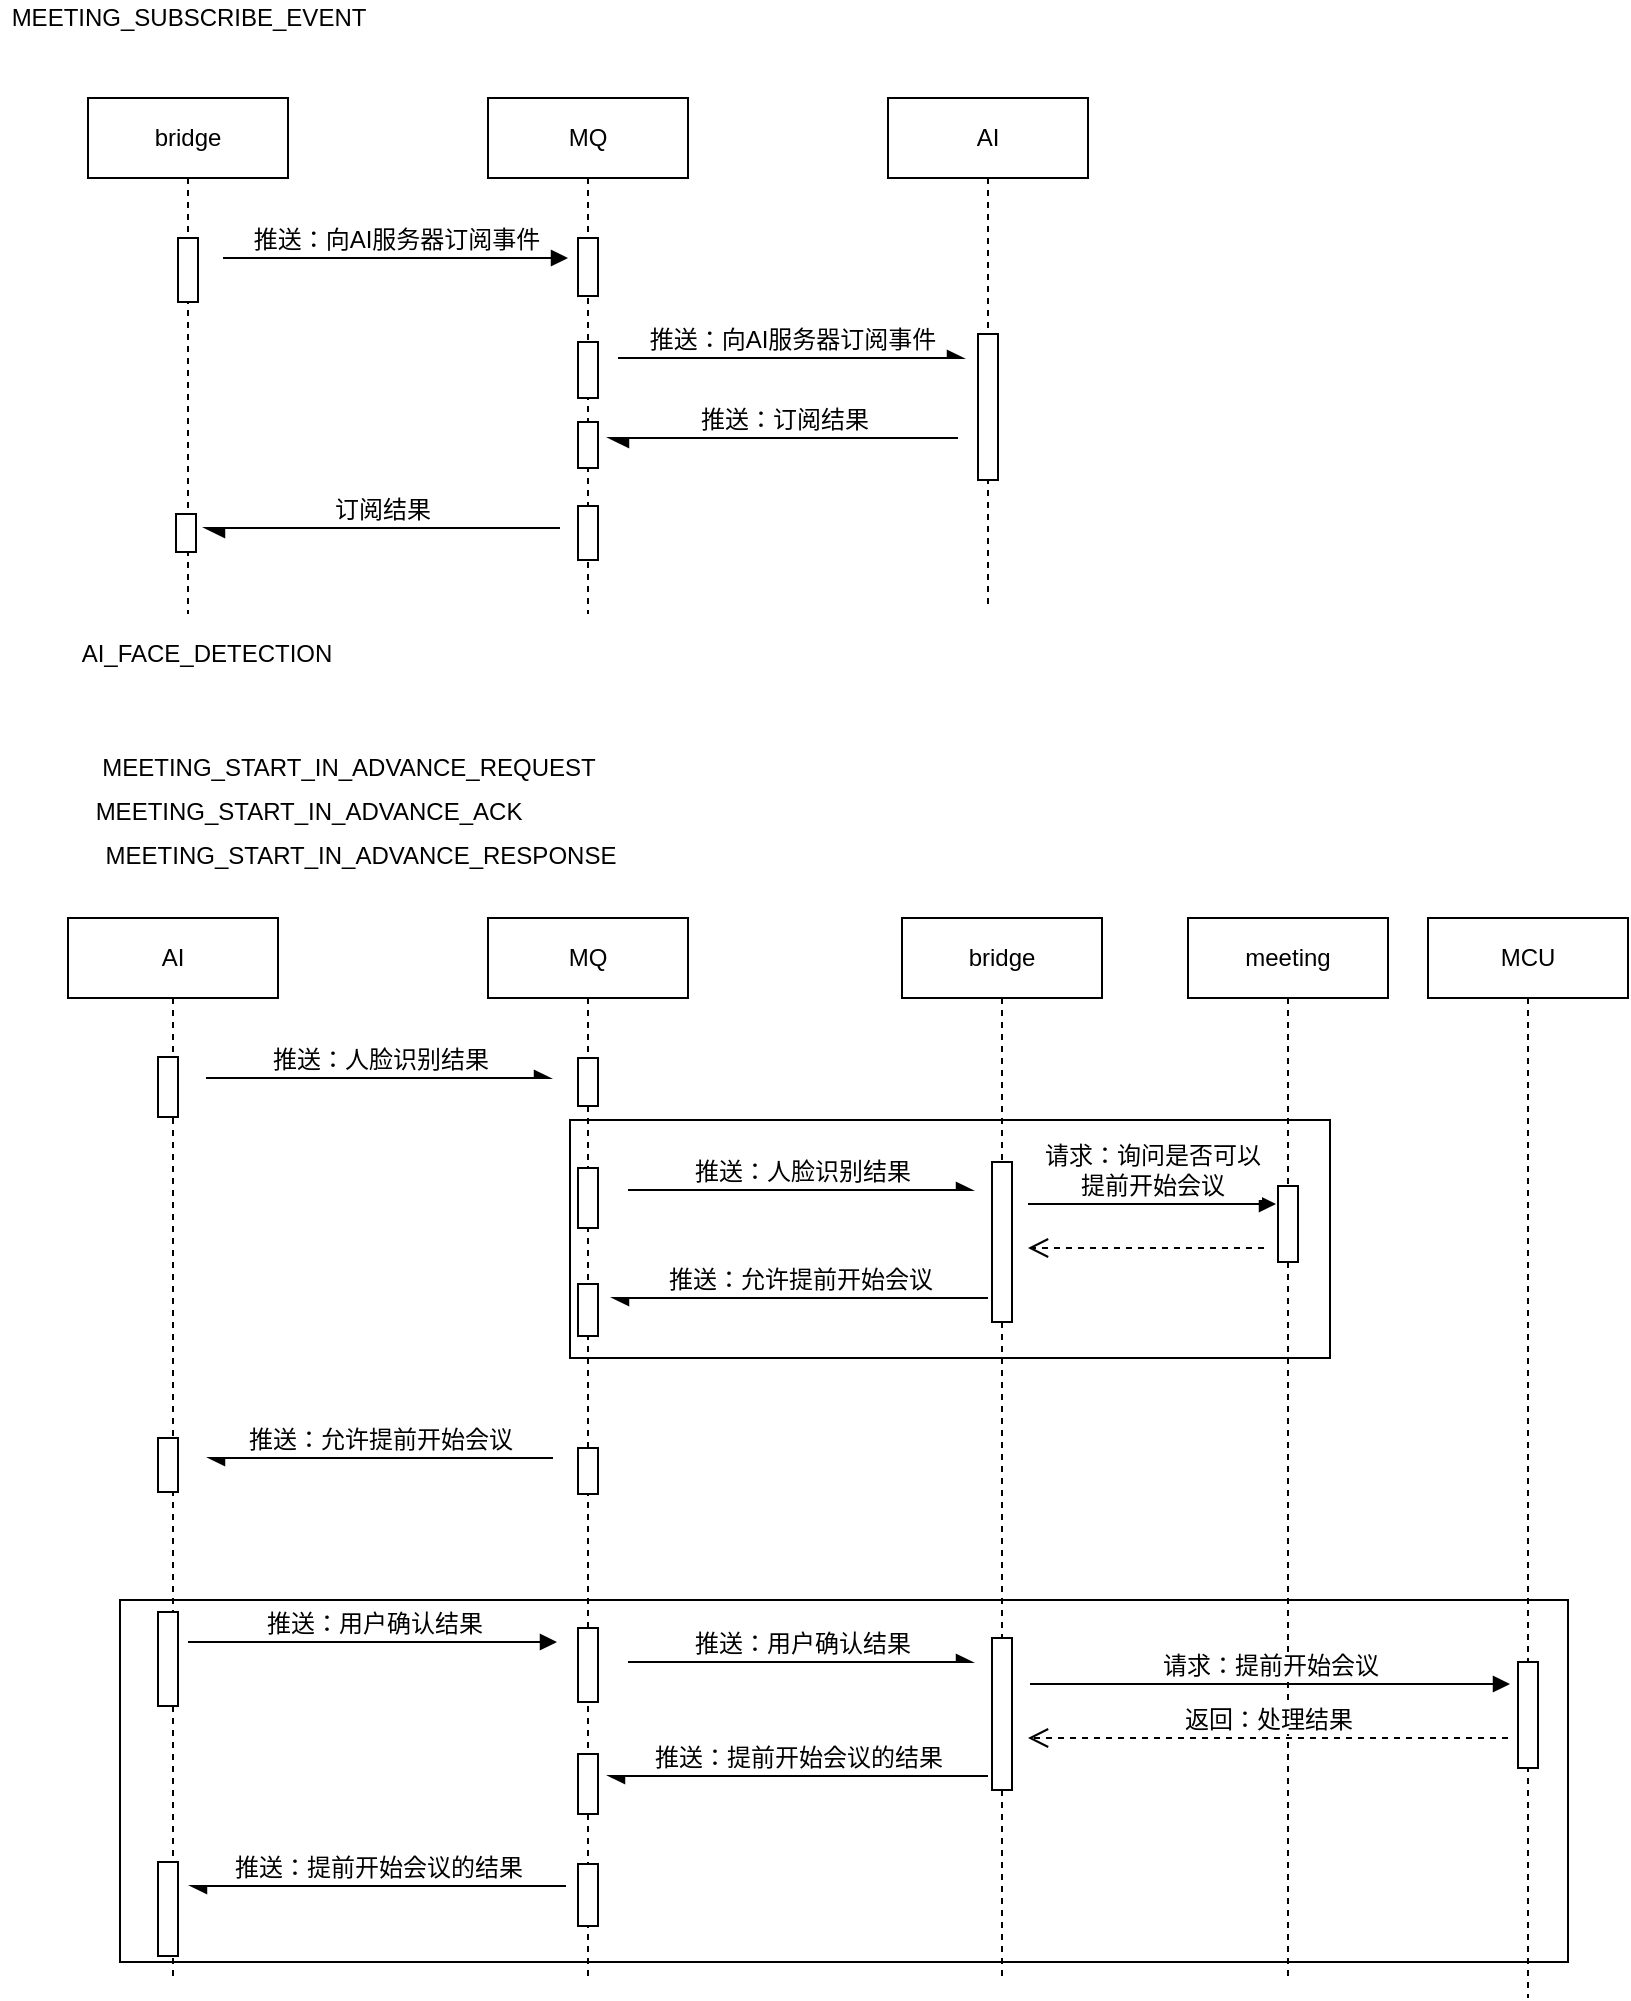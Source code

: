 <mxfile version="12.3.9" type="github" pages="3">
  <diagram id="sGyDJ3xmPa0FNn7oHpdU" name="提前开始会议">
    <mxGraphModel dx="1021" dy="580" grid="0" gridSize="10" guides="1" tooltips="1" connect="1" arrows="1" fold="1" page="1" pageScale="1" pageWidth="827" pageHeight="1169" math="0" shadow="0">
      <root>
        <mxCell id="0"/>
        <mxCell id="1" parent="0"/>
        <mxCell id="fSU1PI_x33HrERXU6z-Z-22" value="" style="rounded=0;whiteSpace=wrap;html=1;fontSize=12;" vertex="1" parent="1">
          <mxGeometry x="126" y="821" width="724" height="181" as="geometry"/>
        </mxCell>
        <mxCell id="fSU1PI_x33HrERXU6z-Z-21" value="" style="rounded=0;whiteSpace=wrap;html=1;fontSize=12;" vertex="1" parent="1">
          <mxGeometry x="351" y="581" width="380" height="119" as="geometry"/>
        </mxCell>
        <mxCell id="7dCBN_STnB0BZGOZmq9B-1" value="AI" style="shape=umlLifeline;perimeter=lifelinePerimeter;whiteSpace=wrap;html=1;container=1;collapsible=0;recursiveResize=0;outlineConnect=0;fontSize=12;" parent="1" vertex="1">
          <mxGeometry x="510" y="70" width="100" height="253" as="geometry"/>
        </mxCell>
        <mxCell id="cWvQ5qR-pPmlQ0AbkIyN-9" value="" style="html=1;points=[];perimeter=orthogonalPerimeter;fontSize=12;" vertex="1" parent="7dCBN_STnB0BZGOZmq9B-1">
          <mxGeometry x="45" y="118" width="10" height="73" as="geometry"/>
        </mxCell>
        <mxCell id="7dCBN_STnB0BZGOZmq9B-2" value="bridge" style="shape=umlLifeline;perimeter=lifelinePerimeter;whiteSpace=wrap;html=1;container=1;collapsible=0;recursiveResize=0;outlineConnect=0;fontSize=12;" parent="1" vertex="1">
          <mxGeometry x="110" y="70" width="100" height="258" as="geometry"/>
        </mxCell>
        <mxCell id="cWvQ5qR-pPmlQ0AbkIyN-1" value="" style="html=1;points=[];perimeter=orthogonalPerimeter;fontSize=12;" vertex="1" parent="7dCBN_STnB0BZGOZmq9B-2">
          <mxGeometry x="45" y="70" width="10" height="32" as="geometry"/>
        </mxCell>
        <mxCell id="fSU1PI_x33HrERXU6z-Z-20" value="" style="html=1;points=[];perimeter=orthogonalPerimeter;fontSize=12;" vertex="1" parent="7dCBN_STnB0BZGOZmq9B-2">
          <mxGeometry x="44" y="208" width="10" height="19" as="geometry"/>
        </mxCell>
        <mxCell id="7dCBN_STnB0BZGOZmq9B-3" value="MQ" style="shape=umlLifeline;perimeter=lifelinePerimeter;whiteSpace=wrap;html=1;container=1;collapsible=0;recursiveResize=0;outlineConnect=0;fontSize=12;" parent="1" vertex="1">
          <mxGeometry x="310" y="70" width="100" height="258" as="geometry"/>
        </mxCell>
        <mxCell id="cWvQ5qR-pPmlQ0AbkIyN-6" value="" style="html=1;points=[];perimeter=orthogonalPerimeter;fontSize=12;" vertex="1" parent="7dCBN_STnB0BZGOZmq9B-3">
          <mxGeometry x="45" y="70" width="10" height="29" as="geometry"/>
        </mxCell>
        <mxCell id="fSU1PI_x33HrERXU6z-Z-10" value="" style="html=1;points=[];perimeter=orthogonalPerimeter;fontSize=12;" vertex="1" parent="7dCBN_STnB0BZGOZmq9B-3">
          <mxGeometry x="45" y="122" width="10" height="28" as="geometry"/>
        </mxCell>
        <mxCell id="fSU1PI_x33HrERXU6z-Z-17" value="" style="html=1;points=[];perimeter=orthogonalPerimeter;fontSize=12;" vertex="1" parent="7dCBN_STnB0BZGOZmq9B-3">
          <mxGeometry x="45" y="204" width="10" height="27" as="geometry"/>
        </mxCell>
        <mxCell id="fSU1PI_x33HrERXU6z-Z-18" value="" style="html=1;points=[];perimeter=orthogonalPerimeter;fontSize=12;" vertex="1" parent="7dCBN_STnB0BZGOZmq9B-3">
          <mxGeometry x="45" y="162" width="10" height="23" as="geometry"/>
        </mxCell>
        <mxCell id="cWvQ5qR-pPmlQ0AbkIyN-5" value="推送：向AI服务器订阅事件" style="html=1;verticalAlign=bottom;endArrow=block;fontSize=12;" edge="1" parent="1">
          <mxGeometry width="80" relative="1" as="geometry">
            <mxPoint x="177.5" y="150" as="sourcePoint"/>
            <mxPoint x="350" y="150" as="targetPoint"/>
          </mxGeometry>
        </mxCell>
        <mxCell id="cWvQ5qR-pPmlQ0AbkIyN-8" value="推送：向AI服务器订阅事件" style="html=1;verticalAlign=bottom;endArrow=async;fontSize=12;endFill=1;" edge="1" parent="1">
          <mxGeometry width="80" relative="1" as="geometry">
            <mxPoint x="375" y="200" as="sourcePoint"/>
            <mxPoint x="548" y="200" as="targetPoint"/>
          </mxGeometry>
        </mxCell>
        <mxCell id="cWvQ5qR-pPmlQ0AbkIyN-10" value="推送：订阅结果" style="html=1;verticalAlign=bottom;endArrow=async;endSize=8;fontSize=12;endFill=1;" edge="1" parent="1">
          <mxGeometry relative="1" as="geometry">
            <mxPoint x="545" y="240" as="sourcePoint"/>
            <mxPoint x="370" y="240" as="targetPoint"/>
          </mxGeometry>
        </mxCell>
        <mxCell id="cWvQ5qR-pPmlQ0AbkIyN-11" value="订阅结果" style="html=1;verticalAlign=bottom;endArrow=async;endSize=8;fontSize=12;endFill=1;" edge="1" parent="1">
          <mxGeometry relative="1" as="geometry">
            <mxPoint x="346" y="285" as="sourcePoint"/>
            <mxPoint x="168" y="285" as="targetPoint"/>
          </mxGeometry>
        </mxCell>
        <mxCell id="cWvQ5qR-pPmlQ0AbkIyN-12" value="AI" style="shape=umlLifeline;perimeter=lifelinePerimeter;whiteSpace=wrap;html=1;container=1;collapsible=0;recursiveResize=0;outlineConnect=0;fontSize=12;" vertex="1" parent="1">
          <mxGeometry x="100" y="480" width="105" height="530" as="geometry"/>
        </mxCell>
        <mxCell id="cWvQ5qR-pPmlQ0AbkIyN-13" value="" style="html=1;points=[];perimeter=orthogonalPerimeter;fontSize=12;" vertex="1" parent="cWvQ5qR-pPmlQ0AbkIyN-12">
          <mxGeometry x="45" y="69.5" width="10" height="30" as="geometry"/>
        </mxCell>
        <mxCell id="cWvQ5qR-pPmlQ0AbkIyN-39" value="" style="html=1;points=[];perimeter=orthogonalPerimeter;fontSize=12;" vertex="1" parent="cWvQ5qR-pPmlQ0AbkIyN-12">
          <mxGeometry x="45" y="260" width="10" height="27" as="geometry"/>
        </mxCell>
        <mxCell id="cWvQ5qR-pPmlQ0AbkIyN-58" value="" style="html=1;points=[];perimeter=orthogonalPerimeter;fontSize=12;" vertex="1" parent="cWvQ5qR-pPmlQ0AbkIyN-12">
          <mxGeometry x="45" y="347" width="10" height="47" as="geometry"/>
        </mxCell>
        <mxCell id="fSU1PI_x33HrERXU6z-Z-8" value="" style="html=1;points=[];perimeter=orthogonalPerimeter;fontSize=12;" vertex="1" parent="cWvQ5qR-pPmlQ0AbkIyN-12">
          <mxGeometry x="45" y="472" width="10" height="47" as="geometry"/>
        </mxCell>
        <mxCell id="cWvQ5qR-pPmlQ0AbkIyN-14" value="bridge" style="shape=umlLifeline;perimeter=lifelinePerimeter;whiteSpace=wrap;html=1;container=1;collapsible=0;recursiveResize=0;outlineConnect=0;fontSize=12;" vertex="1" parent="1">
          <mxGeometry x="517" y="480" width="100" height="530" as="geometry"/>
        </mxCell>
        <mxCell id="cWvQ5qR-pPmlQ0AbkIyN-15" value="" style="html=1;points=[];perimeter=orthogonalPerimeter;fontSize=12;" vertex="1" parent="cWvQ5qR-pPmlQ0AbkIyN-14">
          <mxGeometry x="45" y="122" width="10" height="80" as="geometry"/>
        </mxCell>
        <mxCell id="cWvQ5qR-pPmlQ0AbkIyN-45" value="" style="html=1;points=[];perimeter=orthogonalPerimeter;fontSize=12;" vertex="1" parent="cWvQ5qR-pPmlQ0AbkIyN-14">
          <mxGeometry x="45" y="360" width="10" height="76" as="geometry"/>
        </mxCell>
        <mxCell id="cWvQ5qR-pPmlQ0AbkIyN-16" value="MQ" style="shape=umlLifeline;perimeter=lifelinePerimeter;whiteSpace=wrap;html=1;container=1;collapsible=0;recursiveResize=0;outlineConnect=0;fontSize=12;" vertex="1" parent="1">
          <mxGeometry x="310" y="480" width="100" height="530" as="geometry"/>
        </mxCell>
        <mxCell id="cWvQ5qR-pPmlQ0AbkIyN-17" value="" style="html=1;points=[];perimeter=orthogonalPerimeter;fontSize=12;" vertex="1" parent="cWvQ5qR-pPmlQ0AbkIyN-16">
          <mxGeometry x="45" y="70" width="10" height="24" as="geometry"/>
        </mxCell>
        <mxCell id="cWvQ5qR-pPmlQ0AbkIyN-36" value="" style="html=1;points=[];perimeter=orthogonalPerimeter;fontSize=12;" vertex="1" parent="cWvQ5qR-pPmlQ0AbkIyN-16">
          <mxGeometry x="45" y="183" width="10" height="26" as="geometry"/>
        </mxCell>
        <mxCell id="cWvQ5qR-pPmlQ0AbkIyN-44" value="" style="html=1;points=[];perimeter=orthogonalPerimeter;fontSize=12;" vertex="1" parent="cWvQ5qR-pPmlQ0AbkIyN-16">
          <mxGeometry x="45" y="265" width="10" height="23" as="geometry"/>
        </mxCell>
        <mxCell id="cWvQ5qR-pPmlQ0AbkIyN-56" value="" style="html=1;points=[];perimeter=orthogonalPerimeter;fontSize=12;" vertex="1" parent="cWvQ5qR-pPmlQ0AbkIyN-16">
          <mxGeometry x="45" y="355" width="10" height="37" as="geometry"/>
        </mxCell>
        <mxCell id="fSU1PI_x33HrERXU6z-Z-2" value="" style="html=1;points=[];perimeter=orthogonalPerimeter;fontSize=12;" vertex="1" parent="cWvQ5qR-pPmlQ0AbkIyN-16">
          <mxGeometry x="45" y="125" width="10" height="30" as="geometry"/>
        </mxCell>
        <mxCell id="fSU1PI_x33HrERXU6z-Z-3" value="" style="html=1;points=[];perimeter=orthogonalPerimeter;fontSize=12;" vertex="1" parent="cWvQ5qR-pPmlQ0AbkIyN-16">
          <mxGeometry x="45" y="418" width="10" height="30" as="geometry"/>
        </mxCell>
        <mxCell id="fSU1PI_x33HrERXU6z-Z-7" value="" style="html=1;points=[];perimeter=orthogonalPerimeter;fontSize=12;" vertex="1" parent="cWvQ5qR-pPmlQ0AbkIyN-16">
          <mxGeometry x="45" y="473" width="10" height="31" as="geometry"/>
        </mxCell>
        <mxCell id="cWvQ5qR-pPmlQ0AbkIyN-18" value="meeting" style="shape=umlLifeline;perimeter=lifelinePerimeter;whiteSpace=wrap;html=1;container=1;collapsible=0;recursiveResize=0;outlineConnect=0;fontSize=12;" vertex="1" parent="1">
          <mxGeometry x="660" y="480" width="100" height="530" as="geometry"/>
        </mxCell>
        <mxCell id="cWvQ5qR-pPmlQ0AbkIyN-32" value="" style="html=1;points=[];perimeter=orthogonalPerimeter;fontSize=12;" vertex="1" parent="cWvQ5qR-pPmlQ0AbkIyN-18">
          <mxGeometry x="45" y="134" width="10" height="38" as="geometry"/>
        </mxCell>
        <mxCell id="cWvQ5qR-pPmlQ0AbkIyN-19" value="推送：人脸识别结果" style="html=1;verticalAlign=bottom;endArrow=async;fontSize=12;endFill=1;" edge="1" parent="1">
          <mxGeometry width="80" relative="1" as="geometry">
            <mxPoint x="169" y="560" as="sourcePoint"/>
            <mxPoint x="341.5" y="560" as="targetPoint"/>
          </mxGeometry>
        </mxCell>
        <mxCell id="cWvQ5qR-pPmlQ0AbkIyN-27" value="推送：人脸识别结果" style="html=1;verticalAlign=bottom;endArrow=async;fontSize=12;endFill=1;" edge="1" parent="1">
          <mxGeometry width="80" relative="1" as="geometry">
            <mxPoint x="380" y="616" as="sourcePoint"/>
            <mxPoint x="552.5" y="616" as="targetPoint"/>
          </mxGeometry>
        </mxCell>
        <mxCell id="cWvQ5qR-pPmlQ0AbkIyN-30" value="请求：询问是否可以&lt;br style=&quot;font-size: 12px;&quot;&gt;提前开始会议" style="html=1;verticalAlign=bottom;endArrow=block;fontSize=12;" edge="1" parent="1">
          <mxGeometry width="80" relative="1" as="geometry">
            <mxPoint x="580" y="623" as="sourcePoint"/>
            <mxPoint x="704" y="623" as="targetPoint"/>
          </mxGeometry>
        </mxCell>
        <mxCell id="cWvQ5qR-pPmlQ0AbkIyN-31" value="" style="html=1;verticalAlign=bottom;endArrow=open;dashed=1;endSize=8;fontSize=12;" edge="1" parent="1">
          <mxGeometry relative="1" as="geometry">
            <mxPoint x="698" y="645" as="sourcePoint"/>
            <mxPoint x="580" y="645" as="targetPoint"/>
          </mxGeometry>
        </mxCell>
        <mxCell id="cWvQ5qR-pPmlQ0AbkIyN-35" value="推送：允许提前开始会议" style="html=1;verticalAlign=bottom;endArrow=async;fontSize=12;endFill=1;" edge="1" parent="1">
          <mxGeometry width="80" relative="1" as="geometry">
            <mxPoint x="560" y="670" as="sourcePoint"/>
            <mxPoint x="372" y="670" as="targetPoint"/>
          </mxGeometry>
        </mxCell>
        <mxCell id="cWvQ5qR-pPmlQ0AbkIyN-42" value="推送：允许提前开始会议" style="html=1;verticalAlign=bottom;endArrow=async;fontSize=12;endFill=1;" edge="1" parent="1">
          <mxGeometry width="80" relative="1" as="geometry">
            <mxPoint x="342.5" y="750" as="sourcePoint"/>
            <mxPoint x="170" y="750" as="targetPoint"/>
          </mxGeometry>
        </mxCell>
        <mxCell id="cWvQ5qR-pPmlQ0AbkIyN-47" value="推送：用户确认结果" style="html=1;verticalAlign=bottom;endArrow=async;fontSize=12;endFill=1;" edge="1" parent="1">
          <mxGeometry width="80" relative="1" as="geometry">
            <mxPoint x="380" y="852" as="sourcePoint"/>
            <mxPoint x="552.5" y="852" as="targetPoint"/>
          </mxGeometry>
        </mxCell>
        <mxCell id="cWvQ5qR-pPmlQ0AbkIyN-48" value="MCU" style="shape=umlLifeline;perimeter=lifelinePerimeter;whiteSpace=wrap;html=1;container=1;collapsible=0;recursiveResize=0;outlineConnect=0;fontSize=12;" vertex="1" parent="1">
          <mxGeometry x="780" y="480" width="100" height="540" as="geometry"/>
        </mxCell>
        <mxCell id="cWvQ5qR-pPmlQ0AbkIyN-51" value="" style="html=1;points=[];perimeter=orthogonalPerimeter;fontSize=12;" vertex="1" parent="cWvQ5qR-pPmlQ0AbkIyN-48">
          <mxGeometry x="45" y="372" width="10" height="53" as="geometry"/>
        </mxCell>
        <mxCell id="cWvQ5qR-pPmlQ0AbkIyN-52" value="请求：提前开始会议" style="html=1;verticalAlign=bottom;endArrow=block;fontSize=12;" edge="1" parent="1">
          <mxGeometry width="80" relative="1" as="geometry">
            <mxPoint x="581" y="863" as="sourcePoint"/>
            <mxPoint x="821" y="863" as="targetPoint"/>
          </mxGeometry>
        </mxCell>
        <mxCell id="cWvQ5qR-pPmlQ0AbkIyN-54" value="返回：处理结果" style="html=1;verticalAlign=bottom;endArrow=open;dashed=1;endSize=8;fontSize=12;" edge="1" parent="1">
          <mxGeometry relative="1" as="geometry">
            <mxPoint x="820" y="890" as="sourcePoint"/>
            <mxPoint x="580" y="890" as="targetPoint"/>
          </mxGeometry>
        </mxCell>
        <mxCell id="cWvQ5qR-pPmlQ0AbkIyN-55" value="推送：提前开始会议的结果" style="html=1;verticalAlign=bottom;endArrow=async;fontSize=12;endFill=1;" edge="1" parent="1">
          <mxGeometry width="80" relative="1" as="geometry">
            <mxPoint x="560" y="909" as="sourcePoint"/>
            <mxPoint x="370" y="909" as="targetPoint"/>
          </mxGeometry>
        </mxCell>
        <mxCell id="cWvQ5qR-pPmlQ0AbkIyN-57" value="推送：提前开始会议的结果" style="html=1;verticalAlign=bottom;endArrow=async;fontSize=12;endFill=1;" edge="1" parent="1">
          <mxGeometry width="80" relative="1" as="geometry">
            <mxPoint x="349" y="964" as="sourcePoint"/>
            <mxPoint x="161" y="964" as="targetPoint"/>
          </mxGeometry>
        </mxCell>
        <mxCell id="vQtBdbBWceYxuiMzY1yn-1" value="MEETING_SUBSCRIBE_EVENT" style="text;html=1;align=center;verticalAlign=middle;resizable=0;points=[];;autosize=1;fontSize=12;" vertex="1" parent="1">
          <mxGeometry x="66" y="21" width="187" height="18" as="geometry"/>
        </mxCell>
        <mxCell id="vQtBdbBWceYxuiMzY1yn-2" value="AI_FACE_DETECTION" style="text;html=1;align=center;verticalAlign=middle;resizable=0;points=[];;autosize=1;fontSize=12;" vertex="1" parent="1">
          <mxGeometry x="101" y="339" width="135" height="18" as="geometry"/>
        </mxCell>
        <mxCell id="vQtBdbBWceYxuiMzY1yn-3" value="MEETING_START_IN_ADVANCE_REQUEST" style="text;html=1;align=center;verticalAlign=middle;resizable=0;points=[];;autosize=1;fontSize=12;" vertex="1" parent="1">
          <mxGeometry x="111" y="396" width="257" height="18" as="geometry"/>
        </mxCell>
        <mxCell id="vQtBdbBWceYxuiMzY1yn-4" value="MEETING_START_IN_ADVANCE_ACK" style="text;html=1;align=center;verticalAlign=middle;resizable=0;points=[];;autosize=1;fontSize=12;" vertex="1" parent="1">
          <mxGeometry x="108" y="417.5" width="223" height="18" as="geometry"/>
        </mxCell>
        <mxCell id="vQtBdbBWceYxuiMzY1yn-5" value="MEETING_START_IN_ADVANCE_RESPONSE" style="text;html=1;align=center;verticalAlign=middle;resizable=0;points=[];;autosize=1;fontSize=12;" vertex="1" parent="1">
          <mxGeometry x="113" y="440" width="265" height="18" as="geometry"/>
        </mxCell>
        <mxCell id="vQtBdbBWceYxuiMzY1yn-8" value="推送：用户确认结果" style="html=1;verticalAlign=bottom;endArrow=block;fontSize=12;" edge="1" parent="1">
          <mxGeometry width="80" relative="1" as="geometry">
            <mxPoint x="160" y="842" as="sourcePoint"/>
            <mxPoint x="344.5" y="842" as="targetPoint"/>
          </mxGeometry>
        </mxCell>
      </root>
    </mxGraphModel>
  </diagram>
  <diagram id="U2vhjyQzXIbmDPiE_quf" name="企业微信消息通知">
    <mxGraphModel dx="1021" dy="580" grid="0" gridSize="10" guides="1" tooltips="1" connect="1" arrows="1" fold="1" page="1" pageScale="1" pageWidth="827" pageHeight="1169" math="0" shadow="0">
      <root>
        <mxCell id="euv0Y5gn4uSeBjnGPQXl-0"/>
        <mxCell id="euv0Y5gn4uSeBjnGPQXl-1" parent="euv0Y5gn4uSeBjnGPQXl-0"/>
        <mxCell id="93kanDMGqyMoryUL59t7-0" value="MCU" style="shape=umlLifeline;perimeter=lifelinePerimeter;whiteSpace=wrap;html=1;container=1;collapsible=0;recursiveResize=0;outlineConnect=0;fontSize=14;" vertex="1" parent="euv0Y5gn4uSeBjnGPQXl-1">
          <mxGeometry x="550" y="70" width="100" height="290" as="geometry"/>
        </mxCell>
        <mxCell id="93kanDMGqyMoryUL59t7-1" value="" style="html=1;points=[];perimeter=orthogonalPerimeter;fontSize=14;" vertex="1" parent="93kanDMGqyMoryUL59t7-0">
          <mxGeometry x="45" y="88" width="10" height="50" as="geometry"/>
        </mxCell>
        <mxCell id="93kanDMGqyMoryUL59t7-2" value="meeting-service" style="shape=umlLifeline;perimeter=lifelinePerimeter;whiteSpace=wrap;html=1;container=1;collapsible=0;recursiveResize=0;outlineConnect=0;fontSize=14;" vertex="1" parent="euv0Y5gn4uSeBjnGPQXl-1">
          <mxGeometry x="170" y="70" width="100" height="290" as="geometry"/>
        </mxCell>
        <mxCell id="93kanDMGqyMoryUL59t7-3" value="" style="html=1;points=[];perimeter=orthogonalPerimeter;fontSize=14;" vertex="1" parent="93kanDMGqyMoryUL59t7-2">
          <mxGeometry x="45" y="70" width="10" height="120" as="geometry"/>
        </mxCell>
        <mxCell id="93kanDMGqyMoryUL59t7-4" value="bridge-service" style="shape=umlLifeline;perimeter=lifelinePerimeter;whiteSpace=wrap;html=1;container=1;collapsible=0;recursiveResize=0;outlineConnect=0;fontSize=14;" vertex="1" parent="euv0Y5gn4uSeBjnGPQXl-1">
          <mxGeometry x="360" y="70" width="100" height="290" as="geometry"/>
        </mxCell>
        <mxCell id="93kanDMGqyMoryUL59t7-5" value="" style="html=1;points=[];perimeter=orthogonalPerimeter;fontSize=14;" vertex="1" parent="93kanDMGqyMoryUL59t7-4">
          <mxGeometry x="45" y="70" width="10" height="140" as="geometry"/>
        </mxCell>
        <mxCell id="93kanDMGqyMoryUL59t7-6" value="请求：会议预约" style="html=1;verticalAlign=bottom;endArrow=block;fontSize=14;" edge="1" parent="euv0Y5gn4uSeBjnGPQXl-1">
          <mxGeometry width="80" relative="1" as="geometry">
            <mxPoint x="230" y="160" as="sourcePoint"/>
            <mxPoint x="402.5" y="160" as="targetPoint"/>
          </mxGeometry>
        </mxCell>
        <mxCell id="93kanDMGqyMoryUL59t7-7" value="请求：会议预约" style="html=1;verticalAlign=bottom;endArrow=block;fontSize=14;" edge="1" parent="euv0Y5gn4uSeBjnGPQXl-1">
          <mxGeometry width="80" relative="1" as="geometry">
            <mxPoint x="435" y="170" as="sourcePoint"/>
            <mxPoint x="585" y="170" as="targetPoint"/>
          </mxGeometry>
        </mxCell>
        <mxCell id="93kanDMGqyMoryUL59t7-8" value="返回：处理结果" style="html=1;verticalAlign=bottom;endArrow=open;dashed=1;endSize=8;fontSize=14;" edge="1" parent="euv0Y5gn4uSeBjnGPQXl-1">
          <mxGeometry relative="1" as="geometry">
            <mxPoint x="587" y="196" as="sourcePoint"/>
            <mxPoint x="427" y="196" as="targetPoint"/>
          </mxGeometry>
        </mxCell>
        <mxCell id="93kanDMGqyMoryUL59t7-10" value="Web？" style="shape=umlLifeline;perimeter=lifelinePerimeter;whiteSpace=wrap;html=1;container=1;collapsible=0;recursiveResize=0;outlineConnect=0;fontSize=14;" vertex="1" parent="euv0Y5gn4uSeBjnGPQXl-1">
          <mxGeometry x="30" y="70" width="100" height="290" as="geometry"/>
        </mxCell>
        <mxCell id="93kanDMGqyMoryUL59t7-11" value="" style="html=1;points=[];perimeter=orthogonalPerimeter;fontSize=14;" vertex="1" parent="93kanDMGqyMoryUL59t7-10">
          <mxGeometry x="45" y="70" width="10" height="80" as="geometry"/>
        </mxCell>
        <mxCell id="93kanDMGqyMoryUL59t7-12" value="请求：会议预约" style="html=1;verticalAlign=bottom;endArrow=block;fontSize=14;" edge="1" parent="euv0Y5gn4uSeBjnGPQXl-1">
          <mxGeometry width="80" relative="1" as="geometry">
            <mxPoint x="90" y="160" as="sourcePoint"/>
            <mxPoint x="212.5" y="160" as="targetPoint"/>
          </mxGeometry>
        </mxCell>
        <mxCell id="93kanDMGqyMoryUL59t7-13" value="企业微信？" style="shape=umlLifeline;perimeter=lifelinePerimeter;whiteSpace=wrap;html=1;container=1;collapsible=0;recursiveResize=0;outlineConnect=0;fontSize=14;" vertex="1" parent="euv0Y5gn4uSeBjnGPQXl-1">
          <mxGeometry x="670" y="70" width="100" height="290" as="geometry"/>
        </mxCell>
        <mxCell id="93kanDMGqyMoryUL59t7-14" value="" style="html=1;points=[];perimeter=orthogonalPerimeter;fontSize=14;" vertex="1" parent="93kanDMGqyMoryUL59t7-13">
          <mxGeometry x="45" y="160" width="10" height="50" as="geometry"/>
        </mxCell>
        <mxCell id="93kanDMGqyMoryUL59t7-15" value="返回：处理结果" style="html=1;verticalAlign=bottom;endArrow=open;dashed=1;endSize=8;fontSize=14;" edge="1" parent="euv0Y5gn4uSeBjnGPQXl-1">
          <mxGeometry relative="1" as="geometry">
            <mxPoint x="395" y="210" as="sourcePoint"/>
            <mxPoint x="235" y="210" as="targetPoint"/>
          </mxGeometry>
        </mxCell>
        <mxCell id="93kanDMGqyMoryUL59t7-16" value="企业微信消息通知" style="html=1;verticalAlign=bottom;endArrow=block;fontSize=14;" edge="1" parent="euv0Y5gn4uSeBjnGPQXl-1">
          <mxGeometry width="80" relative="1" as="geometry">
            <mxPoint x="430" y="240" as="sourcePoint"/>
            <mxPoint x="710" y="240" as="targetPoint"/>
          </mxGeometry>
        </mxCell>
      </root>
    </mxGraphModel>
  </diagram>
  <diagram id="k88oy4eZoCurosgzt9sN" name="企业微信推送点名信息">
    <mxGraphModel dx="1021" dy="580" grid="1" gridSize="10" guides="1" tooltips="1" connect="1" arrows="1" fold="1" page="1" pageScale="1" pageWidth="827" pageHeight="1169" math="0" shadow="0">
      <root>
        <mxCell id="FtVH_WudPbTGRqcLVg7M-0"/>
        <mxCell id="FtVH_WudPbTGRqcLVg7M-1" parent="FtVH_WudPbTGRqcLVg7M-0"/>
        <mxCell id="gRoMFb6GQRz-B1bpGYZU-0" value="MCU？" style="shape=umlLifeline;perimeter=lifelinePerimeter;whiteSpace=wrap;html=1;container=1;collapsible=0;recursiveResize=0;outlineConnect=0;fontSize=14;" vertex="1" parent="FtVH_WudPbTGRqcLVg7M-1">
          <mxGeometry x="490" y="70" width="100" height="290" as="geometry"/>
        </mxCell>
        <mxCell id="gRoMFb6GQRz-B1bpGYZU-2" value="MQ" style="shape=umlLifeline;perimeter=lifelinePerimeter;whiteSpace=wrap;html=1;container=1;collapsible=0;recursiveResize=0;outlineConnect=0;fontSize=14;" vertex="1" parent="FtVH_WudPbTGRqcLVg7M-1">
          <mxGeometry x="170" y="70" width="100" height="290" as="geometry"/>
        </mxCell>
        <mxCell id="gRoMFb6GQRz-B1bpGYZU-3" value="" style="html=1;points=[];perimeter=orthogonalPerimeter;fontSize=14;" vertex="1" parent="gRoMFb6GQRz-B1bpGYZU-2">
          <mxGeometry x="45" y="70" width="10" height="80" as="geometry"/>
        </mxCell>
        <mxCell id="gRoMFb6GQRz-B1bpGYZU-4" value="bridge-service" style="shape=umlLifeline;perimeter=lifelinePerimeter;whiteSpace=wrap;html=1;container=1;collapsible=0;recursiveResize=0;outlineConnect=0;fontSize=14;" vertex="1" parent="FtVH_WudPbTGRqcLVg7M-1">
          <mxGeometry x="320" y="70" width="100" height="290" as="geometry"/>
        </mxCell>
        <mxCell id="gRoMFb6GQRz-B1bpGYZU-5" value="" style="html=1;points=[];perimeter=orthogonalPerimeter;fontSize=14;" vertex="1" parent="gRoMFb6GQRz-B1bpGYZU-4">
          <mxGeometry x="45" y="70" width="10" height="100" as="geometry"/>
        </mxCell>
        <mxCell id="gRoMFb6GQRz-B1bpGYZU-6" value="推送：人员点名" style="html=1;verticalAlign=bottom;endArrow=block;fontSize=14;" edge="1" parent="FtVH_WudPbTGRqcLVg7M-1">
          <mxGeometry width="80" relative="1" as="geometry">
            <mxPoint x="230" y="160" as="sourcePoint"/>
            <mxPoint x="360" y="160" as="targetPoint"/>
          </mxGeometry>
        </mxCell>
        <mxCell id="gRoMFb6GQRz-B1bpGYZU-9" value="AI" style="shape=umlLifeline;perimeter=lifelinePerimeter;whiteSpace=wrap;html=1;container=1;collapsible=0;recursiveResize=0;outlineConnect=0;fontSize=14;" vertex="1" parent="FtVH_WudPbTGRqcLVg7M-1">
          <mxGeometry x="30" y="70" width="100" height="290" as="geometry"/>
        </mxCell>
        <mxCell id="gRoMFb6GQRz-B1bpGYZU-10" value="" style="html=1;points=[];perimeter=orthogonalPerimeter;fontSize=14;" vertex="1" parent="gRoMFb6GQRz-B1bpGYZU-9">
          <mxGeometry x="45" y="70" width="10" height="80" as="geometry"/>
        </mxCell>
        <mxCell id="gRoMFb6GQRz-B1bpGYZU-11" value="推送：人员点名" style="html=1;verticalAlign=bottom;endArrow=block;fontSize=14;" edge="1" parent="FtVH_WudPbTGRqcLVg7M-1">
          <mxGeometry width="80" relative="1" as="geometry">
            <mxPoint x="90" y="160" as="sourcePoint"/>
            <mxPoint x="212.5" y="160" as="targetPoint"/>
          </mxGeometry>
        </mxCell>
        <mxCell id="gRoMFb6GQRz-B1bpGYZU-12" value="企业微信？" style="shape=umlLifeline;perimeter=lifelinePerimeter;whiteSpace=wrap;html=1;container=1;collapsible=0;recursiveResize=0;outlineConnect=0;fontSize=14;" vertex="1" parent="FtVH_WudPbTGRqcLVg7M-1">
          <mxGeometry x="650" y="70" width="100" height="290" as="geometry"/>
        </mxCell>
        <mxCell id="gRoMFb6GQRz-B1bpGYZU-13" value="" style="html=1;points=[];perimeter=orthogonalPerimeter;fontSize=14;" vertex="1" parent="gRoMFb6GQRz-B1bpGYZU-12">
          <mxGeometry x="45" y="134" width="10" height="50" as="geometry"/>
        </mxCell>
        <mxCell id="gRoMFb6GQRz-B1bpGYZU-14" value="返回：处理结果" style="html=1;verticalAlign=bottom;endArrow=open;dashed=1;endSize=8;fontSize=14;" edge="1" parent="FtVH_WudPbTGRqcLVg7M-1">
          <mxGeometry relative="1" as="geometry">
            <mxPoint x="360" y="190" as="sourcePoint"/>
            <mxPoint x="235" y="190" as="targetPoint"/>
          </mxGeometry>
        </mxCell>
        <mxCell id="gRoMFb6GQRz-B1bpGYZU-15" value="企业微信消息通知" style="html=1;verticalAlign=bottom;endArrow=block;fontSize=14;" edge="1" parent="FtVH_WudPbTGRqcLVg7M-1">
          <mxGeometry width="80" relative="1" as="geometry">
            <mxPoint x="390" y="220" as="sourcePoint"/>
            <mxPoint x="670" y="220" as="targetPoint"/>
          </mxGeometry>
        </mxCell>
      </root>
    </mxGraphModel>
  </diagram>
</mxfile>
